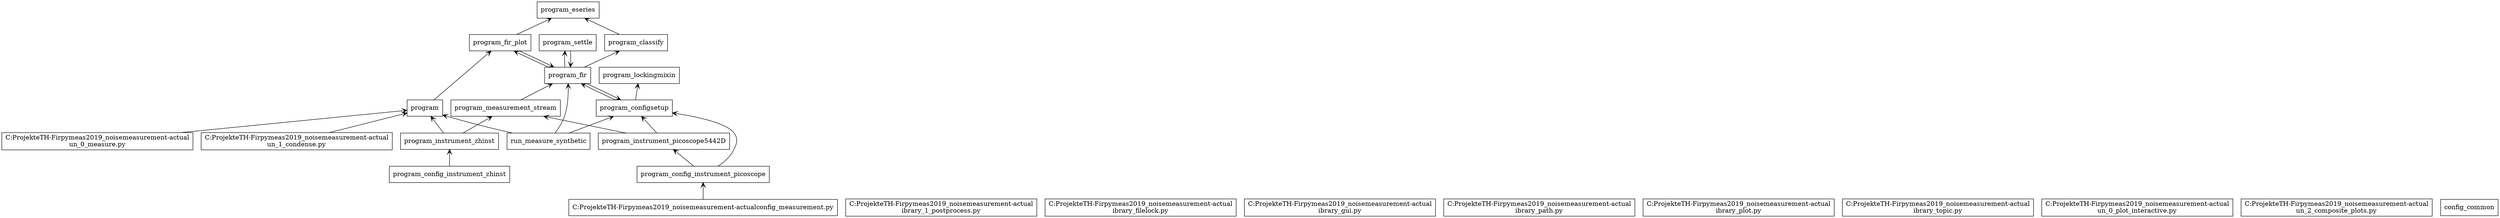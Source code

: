 digraph "packages_pymeas2019_noise" {
charset="utf-8"
rankdir=BT
"0" [label="C:\Projekte\ETH-Fir\pymeas2019_noise\measurement-actual\config_measurement.py", shape="box"];
"1" [label="C:\Projekte\ETH-Fir\pymeas2019_noise\measurement-actual\library_1_postprocess.py", shape="box"];
"2" [label="C:\Projekte\ETH-Fir\pymeas2019_noise\measurement-actual\library_filelock.py", shape="box"];
"3" [label="C:\Projekte\ETH-Fir\pymeas2019_noise\measurement-actual\library_gui.py", shape="box"];
"4" [label="C:\Projekte\ETH-Fir\pymeas2019_noise\measurement-actual\library_path.py", shape="box"];
"5" [label="C:\Projekte\ETH-Fir\pymeas2019_noise\measurement-actual\library_plot.py", shape="box"];
"6" [label="C:\Projekte\ETH-Fir\pymeas2019_noise\measurement-actual\library_topic.py", shape="box"];
"7" [label="C:\Projekte\ETH-Fir\pymeas2019_noise\measurement-actual\run_0_measure.py", shape="box"];
"8" [label="C:\Projekte\ETH-Fir\pymeas2019_noise\measurement-actual\run_0_plot_interactive.py", shape="box"];
"9" [label="C:\Projekte\ETH-Fir\pymeas2019_noise\measurement-actual\run_1_condense.py", shape="box"];
"10" [label="C:\Projekte\ETH-Fir\pymeas2019_noise\measurement-actual\run_2_composite_plots.py", shape="box"];
"11" [label="config_common", shape="box"];
"12" [label="program", shape="box"];
"13" [label="program_classify", shape="box"];
"14" [label="program_config_instrument_picoscope", shape="box"];
"15" [label="program_config_instrument_zhinst", shape="box"];
"16" [label="program_configsetup", shape="box"];
"17" [label="program_eseries", shape="box"];
"18" [label="program_fir", shape="box"];
"19" [label="program_fir_plot", shape="box"];
"20" [label="program_instrument_picoscope5442D", shape="box"];
"21" [label="program_instrument_zhinst", shape="box"];
"22" [label="program_lockingmixin", shape="box"];
"23" [label="program_measurement_stream", shape="box"];
"24" [label="program_settle", shape="box"];
"25" [label="run_measure_synthetic", shape="box"];
"0" -> "14" [arrowhead="open", arrowtail="none"];
"7" -> "12" [arrowhead="open", arrowtail="none"];
"9" -> "12" [arrowhead="open", arrowtail="none"];
"12" -> "19" [arrowhead="open", arrowtail="none"];
"13" -> "17" [arrowhead="open", arrowtail="none"];
"14" -> "16" [arrowhead="open", arrowtail="none"];
"14" -> "20" [arrowhead="open", arrowtail="none"];
"15" -> "21" [arrowhead="open", arrowtail="none"];
"16" -> "18" [arrowhead="open", arrowtail="none"];
"16" -> "22" [arrowhead="open", arrowtail="none"];
"18" -> "13" [arrowhead="open", arrowtail="none"];
"18" -> "16" [arrowhead="open", arrowtail="none"];
"18" -> "19" [arrowhead="open", arrowtail="none"];
"18" -> "24" [arrowhead="open", arrowtail="none"];
"19" -> "17" [arrowhead="open", arrowtail="none"];
"19" -> "18" [arrowhead="open", arrowtail="none"];
"20" -> "16" [arrowhead="open", arrowtail="none"];
"20" -> "23" [arrowhead="open", arrowtail="none"];
"21" -> "12" [arrowhead="open", arrowtail="none"];
"21" -> "23" [arrowhead="open", arrowtail="none"];
"23" -> "18" [arrowhead="open", arrowtail="none"];
"24" -> "18" [arrowhead="open", arrowtail="none"];
"25" -> "12" [arrowhead="open", arrowtail="none"];
"25" -> "16" [arrowhead="open", arrowtail="none"];
"25" -> "18" [arrowhead="open", arrowtail="none"];
}
